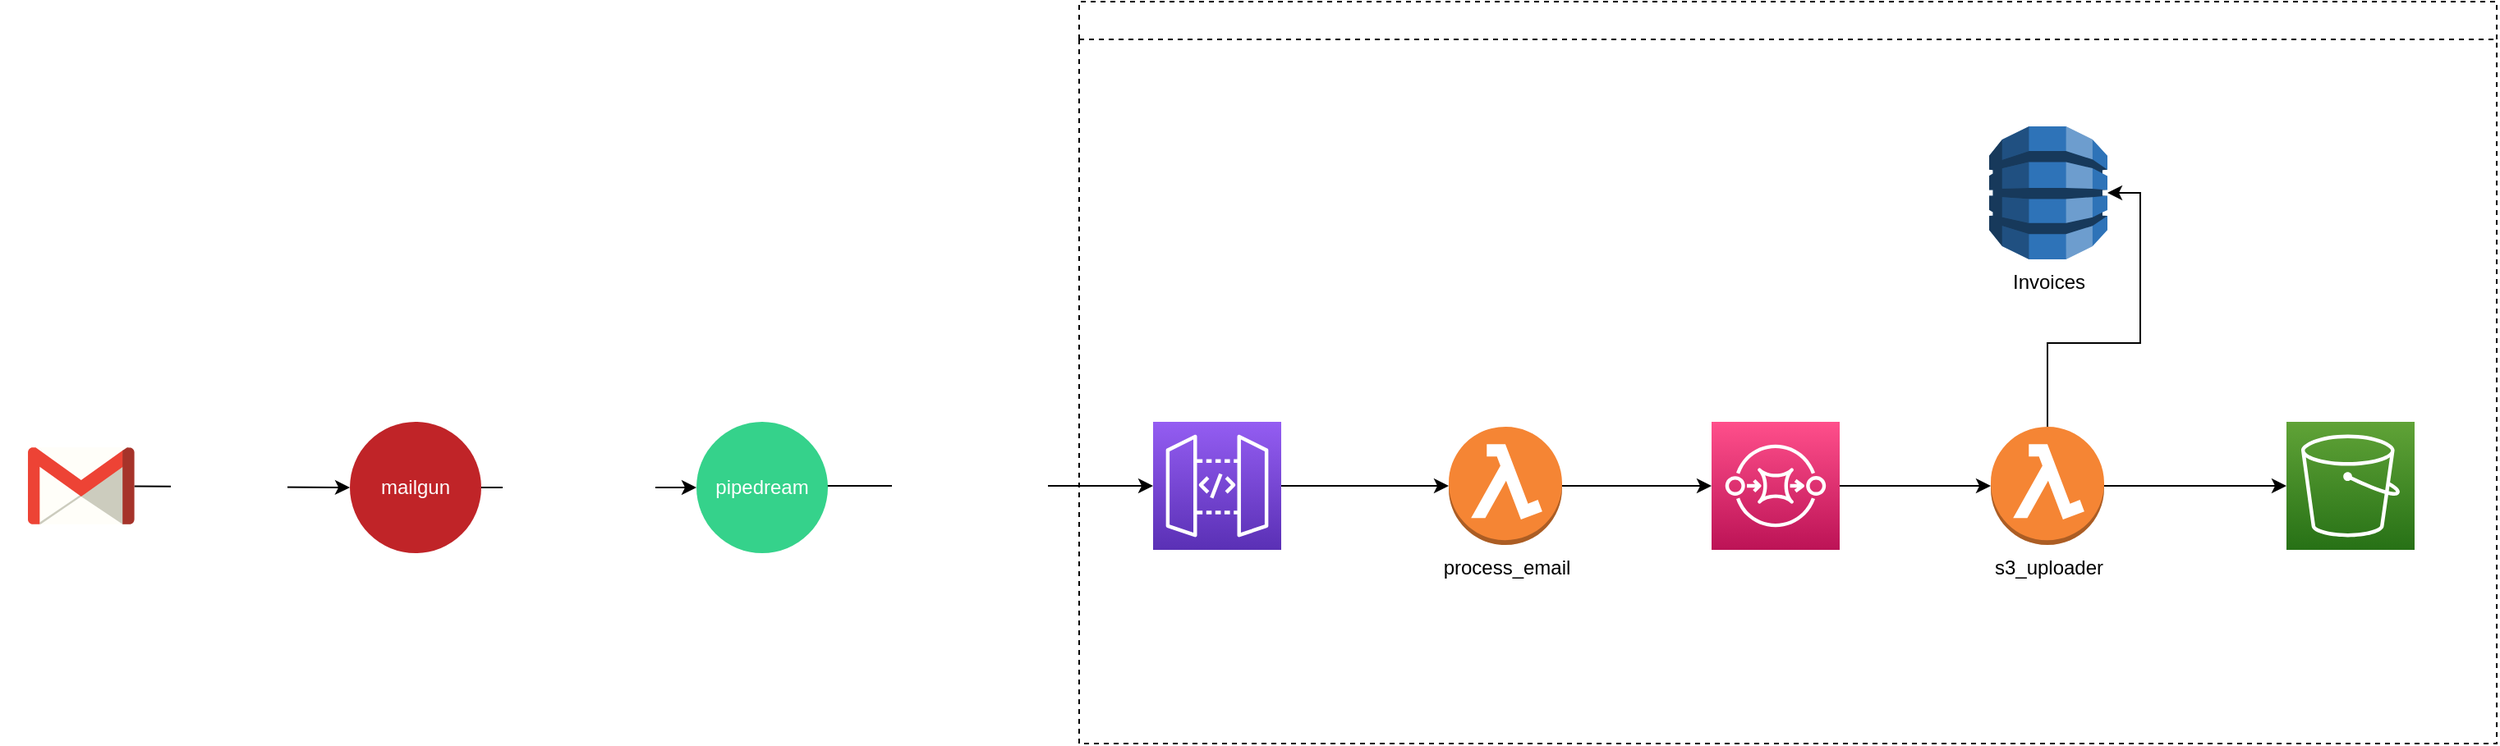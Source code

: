 <mxfile>
    <diagram id="Ht1M8jgEwFfnCIfOTk4-" name="Page-1">
        <mxGraphModel dx="3404" dy="898" grid="0" gridSize="10" guides="1" tooltips="1" connect="1" arrows="1" fold="1" page="0" pageScale="1" pageWidth="1169" pageHeight="827" math="0" shadow="0">
            <root>
                <mxCell id="0"/>
                <mxCell id="1" parent="0"/>
                <mxCell id="tdw58X6z8j8WO0Ey49-q-6" style="edgeStyle=orthogonalEdgeStyle;rounded=0;orthogonalLoop=1;jettySize=auto;html=1;exitX=1;exitY=0.5;exitDx=0;exitDy=0;exitPerimeter=0;" parent="1" source="tdw58X6z8j8WO0Ey49-q-1" target="tdw58X6z8j8WO0Ey49-q-5" edge="1">
                    <mxGeometry relative="1" as="geometry"/>
                </mxCell>
                <mxCell id="tdw58X6z8j8WO0Ey49-q-1" value="&lt;font color=&quot;#ffffff&quot;&gt;API GW&lt;/font&gt;" style="sketch=0;points=[[0,0,0],[0.25,0,0],[0.5,0,0],[0.75,0,0],[1,0,0],[0,1,0],[0.25,1,0],[0.5,1,0],[0.75,1,0],[1,1,0],[0,0.25,0],[0,0.5,0],[0,0.75,0],[1,0.25,0],[1,0.5,0],[1,0.75,0]];outlineConnect=0;fontColor=#232F3E;gradientColor=#945DF2;gradientDirection=north;fillColor=#5A30B5;strokeColor=#ffffff;dashed=0;verticalLabelPosition=bottom;verticalAlign=top;align=center;html=1;fontSize=12;fontStyle=0;aspect=fixed;shape=mxgraph.aws4.resourceIcon;resIcon=mxgraph.aws4.api_gateway;" parent="1" vertex="1">
                    <mxGeometry x="-650" y="380" width="78" height="78" as="geometry"/>
                </mxCell>
                <mxCell id="tdw58X6z8j8WO0Ey49-q-8" style="edgeStyle=orthogonalEdgeStyle;rounded=0;orthogonalLoop=1;jettySize=auto;html=1;" parent="1" source="tdw58X6z8j8WO0Ey49-q-5" target="tdw58X6z8j8WO0Ey49-q-7" edge="1">
                    <mxGeometry relative="1" as="geometry"/>
                </mxCell>
                <mxCell id="tdw58X6z8j8WO0Ey49-q-5" value="process_email" style="outlineConnect=0;dashed=0;verticalLabelPosition=bottom;verticalAlign=top;align=center;html=1;shape=mxgraph.aws3.lambda_function;fillColor=#F58534;gradientColor=none;" parent="1" vertex="1">
                    <mxGeometry x="-470" y="383" width="69" height="72" as="geometry"/>
                </mxCell>
                <mxCell id="tdw58X6z8j8WO0Ey49-q-11" value="" style="edgeStyle=orthogonalEdgeStyle;rounded=0;orthogonalLoop=1;jettySize=auto;html=1;" parent="1" source="tdw58X6z8j8WO0Ey49-q-7" target="tdw58X6z8j8WO0Ey49-q-10" edge="1">
                    <mxGeometry relative="1" as="geometry"/>
                </mxCell>
                <mxCell id="tdw58X6z8j8WO0Ey49-q-7" value="&lt;font color=&quot;#ffffff&quot;&gt;SQS&lt;/font&gt;" style="sketch=0;points=[[0,0,0],[0.25,0,0],[0.5,0,0],[0.75,0,0],[1,0,0],[0,1,0],[0.25,1,0],[0.5,1,0],[0.75,1,0],[1,1,0],[0,0.25,0],[0,0.5,0],[0,0.75,0],[1,0.25,0],[1,0.5,0],[1,0.75,0]];outlineConnect=0;fontColor=#232F3E;gradientColor=#FF4F8B;gradientDirection=north;fillColor=#BC1356;strokeColor=#ffffff;dashed=0;verticalLabelPosition=bottom;verticalAlign=top;align=center;html=1;fontSize=12;fontStyle=0;aspect=fixed;shape=mxgraph.aws4.resourceIcon;resIcon=mxgraph.aws4.sqs;" parent="1" vertex="1">
                    <mxGeometry x="-310" y="380" width="78" height="78" as="geometry"/>
                </mxCell>
                <mxCell id="tdw58X6z8j8WO0Ey49-q-13" value="" style="edgeStyle=orthogonalEdgeStyle;rounded=0;orthogonalLoop=1;jettySize=auto;html=1;exitX=1;exitY=0.5;exitDx=0;exitDy=0;exitPerimeter=0;" parent="1" source="tdw58X6z8j8WO0Ey49-q-10" target="tdw58X6z8j8WO0Ey49-q-12" edge="1">
                    <mxGeometry relative="1" as="geometry"/>
                </mxCell>
                <mxCell id="tdw58X6z8j8WO0Ey49-q-18" value="" style="edgeStyle=orthogonalEdgeStyle;rounded=0;orthogonalLoop=1;jettySize=auto;html=1;entryX=1;entryY=0.5;entryDx=0;entryDy=0;entryPerimeter=0;" parent="1" source="tdw58X6z8j8WO0Ey49-q-10" target="tdw58X6z8j8WO0Ey49-q-15" edge="1">
                    <mxGeometry relative="1" as="geometry"/>
                </mxCell>
                <mxCell id="tdw58X6z8j8WO0Ey49-q-10" value="s3_uploader" style="outlineConnect=0;dashed=0;verticalLabelPosition=bottom;verticalAlign=top;align=center;html=1;shape=mxgraph.aws3.lambda_function;fillColor=#F58534;gradientColor=none;" parent="1" vertex="1">
                    <mxGeometry x="-140" y="383" width="69" height="72" as="geometry"/>
                </mxCell>
                <mxCell id="tdw58X6z8j8WO0Ey49-q-12" value="&lt;font color=&quot;#ffffff&quot;&gt;InvoiceBucket&lt;/font&gt;" style="sketch=0;points=[[0,0,0],[0.25,0,0],[0.5,0,0],[0.75,0,0],[1,0,0],[0,1,0],[0.25,1,0],[0.5,1,0],[0.75,1,0],[1,1,0],[0,0.25,0],[0,0.5,0],[0,0.75,0],[1,0.25,0],[1,0.5,0],[1,0.75,0]];outlineConnect=0;fontColor=#232F3E;gradientColor=#60A337;gradientDirection=north;fillColor=#277116;strokeColor=#ffffff;dashed=0;verticalLabelPosition=bottom;verticalAlign=top;align=center;html=1;fontSize=12;fontStyle=0;aspect=fixed;shape=mxgraph.aws4.resourceIcon;resIcon=mxgraph.aws4.s3;" parent="1" vertex="1">
                    <mxGeometry x="40" y="380" width="78" height="78" as="geometry"/>
                </mxCell>
                <mxCell id="tdw58X6z8j8WO0Ey49-q-15" value="Invoices" style="outlineConnect=0;dashed=0;verticalLabelPosition=bottom;verticalAlign=top;align=center;html=1;shape=mxgraph.aws3.dynamo_db;fillColor=#2E73B8;gradientColor=none;" parent="1" vertex="1">
                    <mxGeometry x="-141" y="200" width="72" height="81" as="geometry"/>
                </mxCell>
                <mxCell id="5" value="AWS" style="swimlane;dashed=1;fontColor=#FFFFFF;fillColor=none;" vertex="1" parent="1">
                    <mxGeometry x="-695" y="124" width="863" height="452" as="geometry">
                        <mxRectangle x="-695" y="124" width="54" height="23" as="alternateBounds"/>
                    </mxGeometry>
                </mxCell>
                <mxCell id="11" style="edgeStyle=none;html=1;fontColor=#FFFFFF;" edge="1" parent="1" source="9" target="10">
                    <mxGeometry relative="1" as="geometry"/>
                </mxCell>
                <mxCell id="20" value="multipart/form-data" style="edgeLabel;html=1;align=center;verticalAlign=middle;resizable=0;points=[];fontColor=#FFFFFF;" vertex="1" connectable="0" parent="11">
                    <mxGeometry x="-0.246" relative="1" as="geometry">
                        <mxPoint x="9" as="offset"/>
                    </mxGeometry>
                </mxCell>
                <mxCell id="12" style="edgeStyle=none;html=1;exitX=1;exitY=0.5;exitDx=0;exitDy=0;entryX=0;entryY=0.5;entryDx=0;entryDy=0;entryPerimeter=0;fontColor=#FFFFFF;" edge="1" parent="1" source="10" target="tdw58X6z8j8WO0Ey49-q-1">
                    <mxGeometry relative="1" as="geometry">
                        <Array as="points">
                            <mxPoint x="-860" y="419"/>
                        </Array>
                    </mxGeometry>
                </mxCell>
                <mxCell id="13" value="/webhooks/mailgun&lt;br&gt;JSON" style="edgeLabel;html=1;align=center;verticalAlign=middle;resizable=0;points=[];fontColor=#FFFFFF;" vertex="1" connectable="0" parent="12">
                    <mxGeometry x="0.035" y="2" relative="1" as="geometry">
                        <mxPoint x="-5" y="2" as="offset"/>
                    </mxGeometry>
                </mxCell>
                <mxCell id="10" value="pipedream" style="ellipse;whiteSpace=wrap;html=1;aspect=fixed;dashed=1;fontColor=#FFFFFF;fillColor=#35D28B;strokeColor=none;" vertex="1" parent="1">
                    <mxGeometry x="-928" y="380" width="80" height="80" as="geometry"/>
                </mxCell>
                <mxCell id="15" style="edgeStyle=none;html=1;entryX=0;entryY=0.5;entryDx=0;entryDy=0;fontColor=#FFFFFF;" edge="1" parent="1" source="14" target="9">
                    <mxGeometry relative="1" as="geometry"/>
                </mxCell>
                <mxCell id="18" value="SMTP forward" style="edgeLabel;html=1;align=center;verticalAlign=middle;resizable=0;points=[];fontColor=#FFFFFF;" vertex="1" connectable="0" parent="15">
                    <mxGeometry x="-0.457" relative="1" as="geometry">
                        <mxPoint x="21" as="offset"/>
                    </mxGeometry>
                </mxCell>
                <mxCell id="14" value="billing@apexlab.io" style="dashed=0;outlineConnect=0;html=1;align=center;labelPosition=center;verticalLabelPosition=bottom;verticalAlign=top;shape=mxgraph.weblogos.gmail;fontColor=#FFFFFF;fillColor=#C02428;" vertex="1" parent="1">
                    <mxGeometry x="-1335" y="395.6" width="64.8" height="46.8" as="geometry"/>
                </mxCell>
                <mxCell id="17" value="" style="group" vertex="1" connectable="0" parent="1">
                    <mxGeometry x="-1139" y="380" width="80" height="110" as="geometry"/>
                </mxCell>
                <mxCell id="9" value="mailgun" style="ellipse;whiteSpace=wrap;html=1;aspect=fixed;dashed=1;fontColor=#FFFFFF;fillColor=#C02428;strokeColor=none;" vertex="1" parent="17">
                    <mxGeometry width="80" height="80" as="geometry"/>
                </mxCell>
                <mxCell id="16" value="apex@mg.pocok.biz" style="text;html=1;strokeColor=none;fillColor=none;align=center;verticalAlign=middle;whiteSpace=wrap;rounded=0;dashed=1;fontColor=#FFFFFF;" vertex="1" parent="17">
                    <mxGeometry x="10" y="80" width="60" height="30" as="geometry"/>
                </mxCell>
            </root>
        </mxGraphModel>
    </diagram>
</mxfile>